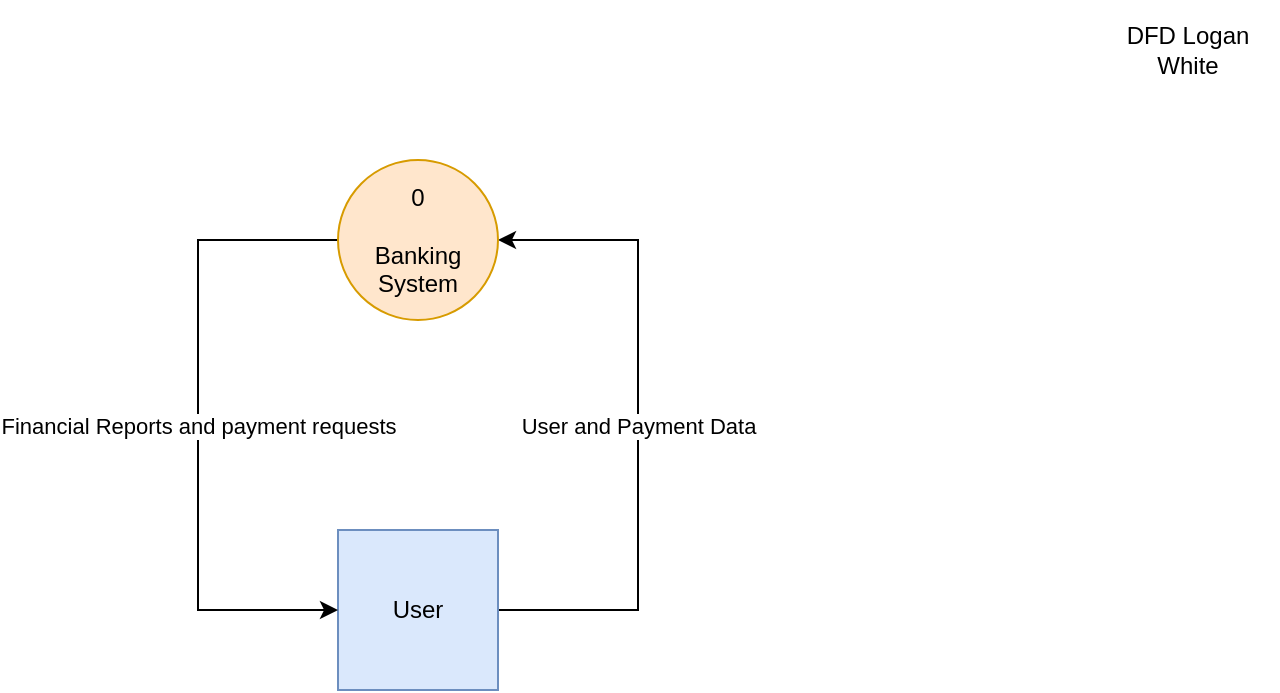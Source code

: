 <mxfile version="14.4.4" type="browser" pages="2"><diagram id="ljIjHi5ZcNybiDPVTOHw" name="Page-1"><mxGraphModel dx="1303" dy="633" grid="1" gridSize="10" guides="1" tooltips="1" connect="1" arrows="1" fold="1" page="1" pageScale="1" pageWidth="980" pageHeight="690" math="0" shadow="0"><root><mxCell id="0"/><mxCell id="1" parent="0"/><mxCell id="xlCQicTjux4Kt5eVYyIh-3" value="User and Payment Data" style="edgeStyle=orthogonalEdgeStyle;rounded=0;orthogonalLoop=1;jettySize=auto;html=1;entryX=1;entryY=0.5;entryDx=0;entryDy=0;" edge="1" parent="1" source="xlCQicTjux4Kt5eVYyIh-1" target="xlCQicTjux4Kt5eVYyIh-2"><mxGeometry relative="1" as="geometry"><Array as="points"><mxPoint x="600" y="345"/><mxPoint x="600" y="160"/></Array></mxGeometry></mxCell><mxCell id="xlCQicTjux4Kt5eVYyIh-1" value="User" style="whiteSpace=wrap;html=1;aspect=fixed;fillColor=#dae8fc;strokeColor=#6c8ebf;" vertex="1" parent="1"><mxGeometry x="450" y="305" width="80" height="80" as="geometry"/></mxCell><mxCell id="xlCQicTjux4Kt5eVYyIh-4" value="Financial Reports and payment requests" style="edgeStyle=orthogonalEdgeStyle;rounded=0;orthogonalLoop=1;jettySize=auto;html=1;entryX=0;entryY=0.5;entryDx=0;entryDy=0;" edge="1" parent="1" source="xlCQicTjux4Kt5eVYyIh-2" target="xlCQicTjux4Kt5eVYyIh-1"><mxGeometry relative="1" as="geometry"><Array as="points"><mxPoint x="380" y="160"/><mxPoint x="380" y="345"/></Array></mxGeometry></mxCell><mxCell id="xlCQicTjux4Kt5eVYyIh-2" value="0&lt;br&gt;&lt;br&gt;Banking System" style="ellipse;whiteSpace=wrap;html=1;aspect=fixed;fillColor=#ffe6cc;strokeColor=#d79b00;" vertex="1" parent="1"><mxGeometry x="450" y="120" width="80" height="80" as="geometry"/></mxCell><mxCell id="yi5KWwHIeWA-EoIJiFXH-1" value="DFD Logan White" style="text;html=1;strokeColor=none;fillColor=none;align=center;verticalAlign=middle;whiteSpace=wrap;rounded=0;" vertex="1" parent="1"><mxGeometry x="830" y="40" width="90" height="50" as="geometry"/></mxCell></root></mxGraphModel></diagram><diagram id="C35JxZlC2IH-pDW61WCZ" name="Page-2"><mxGraphModel dx="1564" dy="760" grid="1" gridSize="10" guides="1" tooltips="1" connect="1" arrows="1" fold="1" page="1" pageScale="1" pageWidth="980" pageHeight="690" math="0" shadow="0"><root><mxCell id="CI6SLa1MdGsa04JkJe-h-0"/><mxCell id="CI6SLa1MdGsa04JkJe-h-1" parent="CI6SLa1MdGsa04JkJe-h-0"/><mxCell id="CI6SLa1MdGsa04JkJe-h-4" style="edgeStyle=orthogonalEdgeStyle;rounded=0;orthogonalLoop=1;jettySize=auto;html=1;entryX=0.5;entryY=1;entryDx=0;entryDy=0;" edge="1" parent="CI6SLa1MdGsa04JkJe-h-1" source="CI6SLa1MdGsa04JkJe-h-2" target="CI6SLa1MdGsa04JkJe-h-3"><mxGeometry relative="1" as="geometry"/></mxCell><mxCell id="CI6SLa1MdGsa04JkJe-h-21" style="edgeStyle=orthogonalEdgeStyle;rounded=0;orthogonalLoop=1;jettySize=auto;html=1;entryX=0.5;entryY=1;entryDx=0;entryDy=0;" edge="1" parent="CI6SLa1MdGsa04JkJe-h-1" source="CI6SLa1MdGsa04JkJe-h-2" target="CI6SLa1MdGsa04JkJe-h-20"><mxGeometry relative="1" as="geometry"/></mxCell><mxCell id="CI6SLa1MdGsa04JkJe-h-2" value="User" style="whiteSpace=wrap;html=1;aspect=fixed;fillColor=#dae8fc;strokeColor=#6c8ebf;" vertex="1" parent="CI6SLa1MdGsa04JkJe-h-1"><mxGeometry x="450" y="560" width="80" height="80" as="geometry"/></mxCell><mxCell id="CI6SLa1MdGsa04JkJe-h-15" style="edgeStyle=orthogonalEdgeStyle;rounded=0;orthogonalLoop=1;jettySize=auto;html=1;entryX=0.5;entryY=1;entryDx=0;entryDy=0;entryPerimeter=0;" edge="1" parent="CI6SLa1MdGsa04JkJe-h-1" source="CI6SLa1MdGsa04JkJe-h-3" target="CI6SLa1MdGsa04JkJe-h-5"><mxGeometry relative="1" as="geometry"/></mxCell><mxCell id="CI6SLa1MdGsa04JkJe-h-3" value="1&lt;br&gt;Create Account" style="ellipse;whiteSpace=wrap;html=1;aspect=fixed;fillColor=#ffe6cc;strokeColor=#d79b00;" vertex="1" parent="CI6SLa1MdGsa04JkJe-h-1"><mxGeometry x="640" y="350" width="80" height="80" as="geometry"/></mxCell><mxCell id="CI6SLa1MdGsa04JkJe-h-18" style="edgeStyle=orthogonalEdgeStyle;rounded=0;orthogonalLoop=1;jettySize=auto;html=1;entryX=1;entryY=0.5;entryDx=0;entryDy=0;" edge="1" parent="CI6SLa1MdGsa04JkJe-h-1" source="CI6SLa1MdGsa04JkJe-h-5" target="CI6SLa1MdGsa04JkJe-h-14"><mxGeometry relative="1" as="geometry"/></mxCell><mxCell id="CI6SLa1MdGsa04JkJe-h-5" value="Account Info" style="shape=cylinder3;whiteSpace=wrap;html=1;boundedLbl=1;backgroundOutline=1;size=15;fillColor=#fff2cc;strokeColor=#d6b656;" vertex="1" parent="CI6SLa1MdGsa04JkJe-h-1"><mxGeometry x="650" y="150" width="60" height="80" as="geometry"/></mxCell><mxCell id="CI6SLa1MdGsa04JkJe-h-19" style="edgeStyle=orthogonalEdgeStyle;rounded=0;orthogonalLoop=1;jettySize=auto;html=1;" edge="1" parent="CI6SLa1MdGsa04JkJe-h-1" source="CI6SLa1MdGsa04JkJe-h-14" target="CI6SLa1MdGsa04JkJe-h-2"><mxGeometry relative="1" as="geometry"/></mxCell><mxCell id="CI6SLa1MdGsa04JkJe-h-14" value="2&lt;br&gt;Display Account Information" style="ellipse;whiteSpace=wrap;html=1;aspect=fixed;fillColor=#ffe6cc;strokeColor=#d79b00;" vertex="1" parent="CI6SLa1MdGsa04JkJe-h-1"><mxGeometry x="450" y="150" width="80" height="80" as="geometry"/></mxCell><mxCell id="CI6SLa1MdGsa04JkJe-h-23" style="edgeStyle=orthogonalEdgeStyle;rounded=0;orthogonalLoop=1;jettySize=auto;html=1;entryX=0;entryY=0.5;entryDx=0;entryDy=0;" edge="1" parent="CI6SLa1MdGsa04JkJe-h-1" source="CI6SLa1MdGsa04JkJe-h-17" target="CI6SLa1MdGsa04JkJe-h-14"><mxGeometry relative="1" as="geometry"/></mxCell><mxCell id="CI6SLa1MdGsa04JkJe-h-17" value="Transaction Data" style="shape=cylinder3;whiteSpace=wrap;html=1;boundedLbl=1;backgroundOutline=1;size=15;fillColor=#fff2cc;strokeColor=#d6b656;" vertex="1" parent="CI6SLa1MdGsa04JkJe-h-1"><mxGeometry x="260" y="150" width="60" height="80" as="geometry"/></mxCell><mxCell id="CI6SLa1MdGsa04JkJe-h-22" style="edgeStyle=orthogonalEdgeStyle;rounded=0;orthogonalLoop=1;jettySize=auto;html=1;entryX=0.5;entryY=1;entryDx=0;entryDy=0;entryPerimeter=0;" edge="1" parent="CI6SLa1MdGsa04JkJe-h-1" source="CI6SLa1MdGsa04JkJe-h-20" target="CI6SLa1MdGsa04JkJe-h-17"><mxGeometry relative="1" as="geometry"/></mxCell><mxCell id="CI6SLa1MdGsa04JkJe-h-20" value="3&lt;br&gt;Process Deposit/Withdraw Requests" style="ellipse;whiteSpace=wrap;html=1;aspect=fixed;fillColor=#ffe6cc;strokeColor=#d79b00;" vertex="1" parent="CI6SLa1MdGsa04JkJe-h-1"><mxGeometry x="250" y="350" width="80" height="80" as="geometry"/></mxCell><mxCell id="CI6SLa1MdGsa04JkJe-h-24" value="0DFD Logan White" style="text;html=1;strokeColor=none;fillColor=none;align=center;verticalAlign=middle;whiteSpace=wrap;rounded=0;" vertex="1" parent="CI6SLa1MdGsa04JkJe-h-1"><mxGeometry x="840" y="30" width="90" height="70" as="geometry"/></mxCell></root></mxGraphModel></diagram></mxfile>